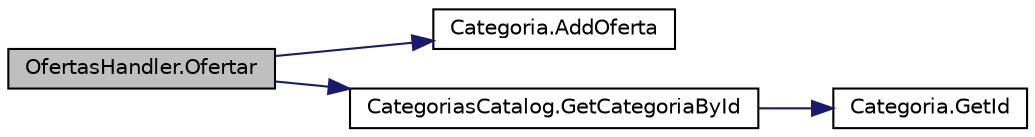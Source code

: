 digraph "OfertasHandler.Ofertar"
{
 // INTERACTIVE_SVG=YES
 // LATEX_PDF_SIZE
  edge [fontname="Helvetica",fontsize="10",labelfontname="Helvetica",labelfontsize="10"];
  node [fontname="Helvetica",fontsize="10",shape=record];
  rankdir="LR";
  Node1 [label="OfertasHandler.Ofertar",height=0.2,width=0.4,color="black", fillcolor="grey75", style="filled", fontcolor="black",tooltip="Constructor de la clase."];
  Node1 -> Node2 [color="midnightblue",fontsize="10",style="solid",fontname="Helvetica"];
  Node2 [label="Categoria.AddOferta",height=0.2,width=0.4,color="black", fillcolor="white", style="filled",URL="$classCategoria.html#a0a1e3ed572d89c7d1abd4a7b9fec6b00",tooltip="Método para agregar una oferta en caso de que la misma no exista todavía en la lista."];
  Node1 -> Node3 [color="midnightblue",fontsize="10",style="solid",fontname="Helvetica"];
  Node3 [label="CategoriasCatalog.GetCategoriaById",height=0.2,width=0.4,color="black", fillcolor="white", style="filled",URL="$classCategoriasCatalog.html#a1275f6565562402725de3b14b665f622",tooltip="Método para obtener una categoría por id."];
  Node3 -> Node4 [color="midnightblue",fontsize="10",style="solid",fontname="Helvetica"];
  Node4 [label="Categoria.GetId",height=0.2,width=0.4,color="black", fillcolor="white", style="filled",URL="$classCategoria.html#aca21bd468a27caa944fd44707ae08e40",tooltip="Método para obtener el ID de una Categoria."];
}
